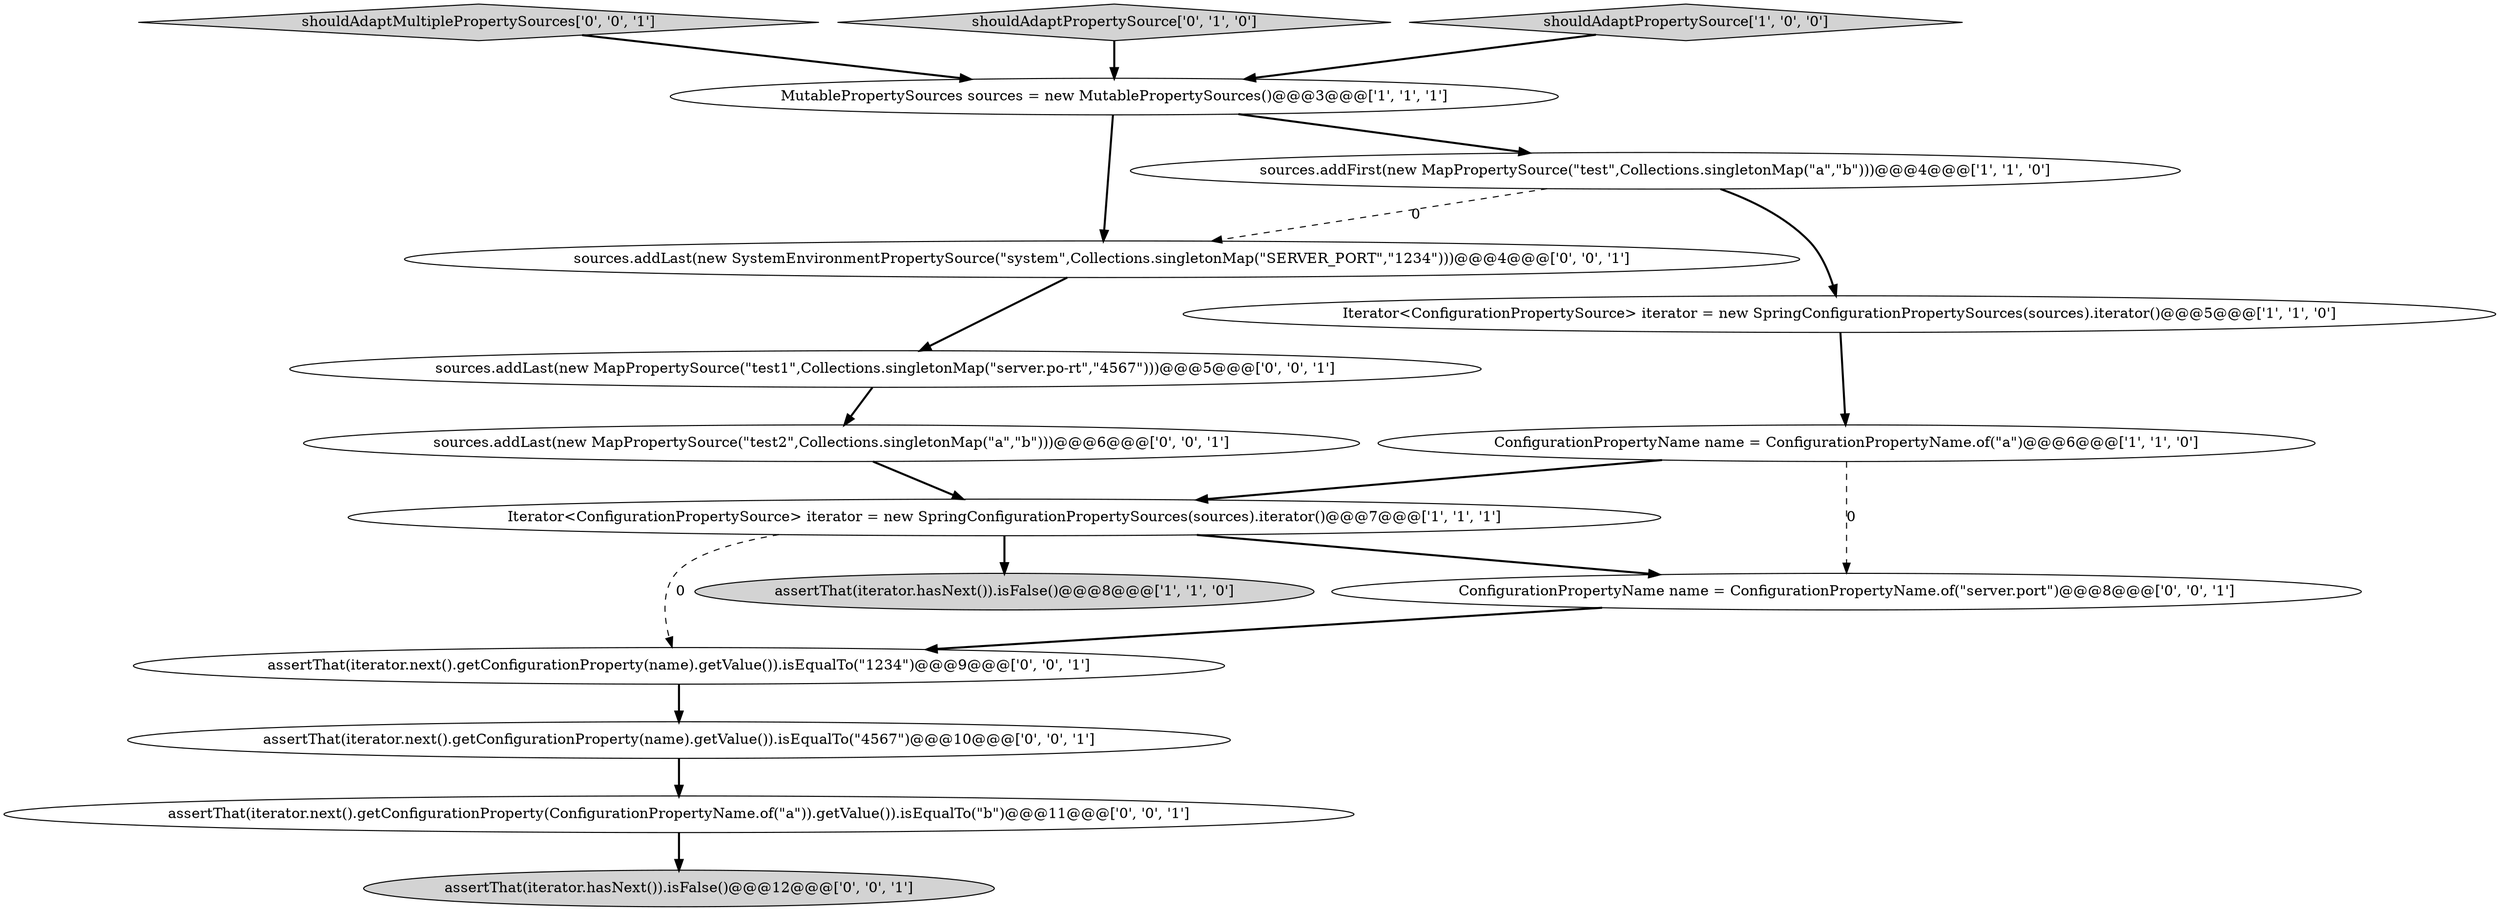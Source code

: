 digraph {
13 [style = filled, label = "sources.addLast(new MapPropertySource(\"test1\",Collections.singletonMap(\"server.po-rt\",\"4567\")))@@@5@@@['0', '0', '1']", fillcolor = white, shape = ellipse image = "AAA0AAABBB3BBB"];
12 [style = filled, label = "ConfigurationPropertyName name = ConfigurationPropertyName.of(\"server.port\")@@@8@@@['0', '0', '1']", fillcolor = white, shape = ellipse image = "AAA0AAABBB3BBB"];
16 [style = filled, label = "assertThat(iterator.next().getConfigurationProperty(name).getValue()).isEqualTo(\"1234\")@@@9@@@['0', '0', '1']", fillcolor = white, shape = ellipse image = "AAA0AAABBB3BBB"];
10 [style = filled, label = "sources.addLast(new SystemEnvironmentPropertySource(\"system\",Collections.singletonMap(\"SERVER_PORT\",\"1234\")))@@@4@@@['0', '0', '1']", fillcolor = white, shape = ellipse image = "AAA0AAABBB3BBB"];
8 [style = filled, label = "shouldAdaptMultiplePropertySources['0', '0', '1']", fillcolor = lightgray, shape = diamond image = "AAA0AAABBB3BBB"];
9 [style = filled, label = "sources.addLast(new MapPropertySource(\"test2\",Collections.singletonMap(\"a\",\"b\")))@@@6@@@['0', '0', '1']", fillcolor = white, shape = ellipse image = "AAA0AAABBB3BBB"];
1 [style = filled, label = "Iterator<ConfigurationPropertySource> iterator = new SpringConfigurationPropertySources(sources).iterator()@@@5@@@['1', '1', '0']", fillcolor = white, shape = ellipse image = "AAA0AAABBB1BBB"];
7 [style = filled, label = "shouldAdaptPropertySource['0', '1', '0']", fillcolor = lightgray, shape = diamond image = "AAA0AAABBB2BBB"];
2 [style = filled, label = "sources.addFirst(new MapPropertySource(\"test\",Collections.singletonMap(\"a\",\"b\")))@@@4@@@['1', '1', '0']", fillcolor = white, shape = ellipse image = "AAA0AAABBB1BBB"];
11 [style = filled, label = "assertThat(iterator.next().getConfigurationProperty(ConfigurationPropertyName.of(\"a\")).getValue()).isEqualTo(\"b\")@@@11@@@['0', '0', '1']", fillcolor = white, shape = ellipse image = "AAA0AAABBB3BBB"];
15 [style = filled, label = "assertThat(iterator.next().getConfigurationProperty(name).getValue()).isEqualTo(\"4567\")@@@10@@@['0', '0', '1']", fillcolor = white, shape = ellipse image = "AAA0AAABBB3BBB"];
0 [style = filled, label = "assertThat(iterator.hasNext()).isFalse()@@@8@@@['1', '1', '0']", fillcolor = lightgray, shape = ellipse image = "AAA0AAABBB1BBB"];
4 [style = filled, label = "MutablePropertySources sources = new MutablePropertySources()@@@3@@@['1', '1', '1']", fillcolor = white, shape = ellipse image = "AAA0AAABBB1BBB"];
6 [style = filled, label = "Iterator<ConfigurationPropertySource> iterator = new SpringConfigurationPropertySources(sources).iterator()@@@7@@@['1', '1', '1']", fillcolor = white, shape = ellipse image = "AAA0AAABBB1BBB"];
14 [style = filled, label = "assertThat(iterator.hasNext()).isFalse()@@@12@@@['0', '0', '1']", fillcolor = lightgray, shape = ellipse image = "AAA0AAABBB3BBB"];
3 [style = filled, label = "ConfigurationPropertyName name = ConfigurationPropertyName.of(\"a\")@@@6@@@['1', '1', '0']", fillcolor = white, shape = ellipse image = "AAA0AAABBB1BBB"];
5 [style = filled, label = "shouldAdaptPropertySource['1', '0', '0']", fillcolor = lightgray, shape = diamond image = "AAA0AAABBB1BBB"];
1->3 [style = bold, label=""];
4->10 [style = bold, label=""];
16->15 [style = bold, label=""];
3->6 [style = bold, label=""];
6->16 [style = dashed, label="0"];
6->0 [style = bold, label=""];
13->9 [style = bold, label=""];
4->2 [style = bold, label=""];
7->4 [style = bold, label=""];
12->16 [style = bold, label=""];
15->11 [style = bold, label=""];
10->13 [style = bold, label=""];
8->4 [style = bold, label=""];
3->12 [style = dashed, label="0"];
11->14 [style = bold, label=""];
2->1 [style = bold, label=""];
5->4 [style = bold, label=""];
2->10 [style = dashed, label="0"];
9->6 [style = bold, label=""];
6->12 [style = bold, label=""];
}
